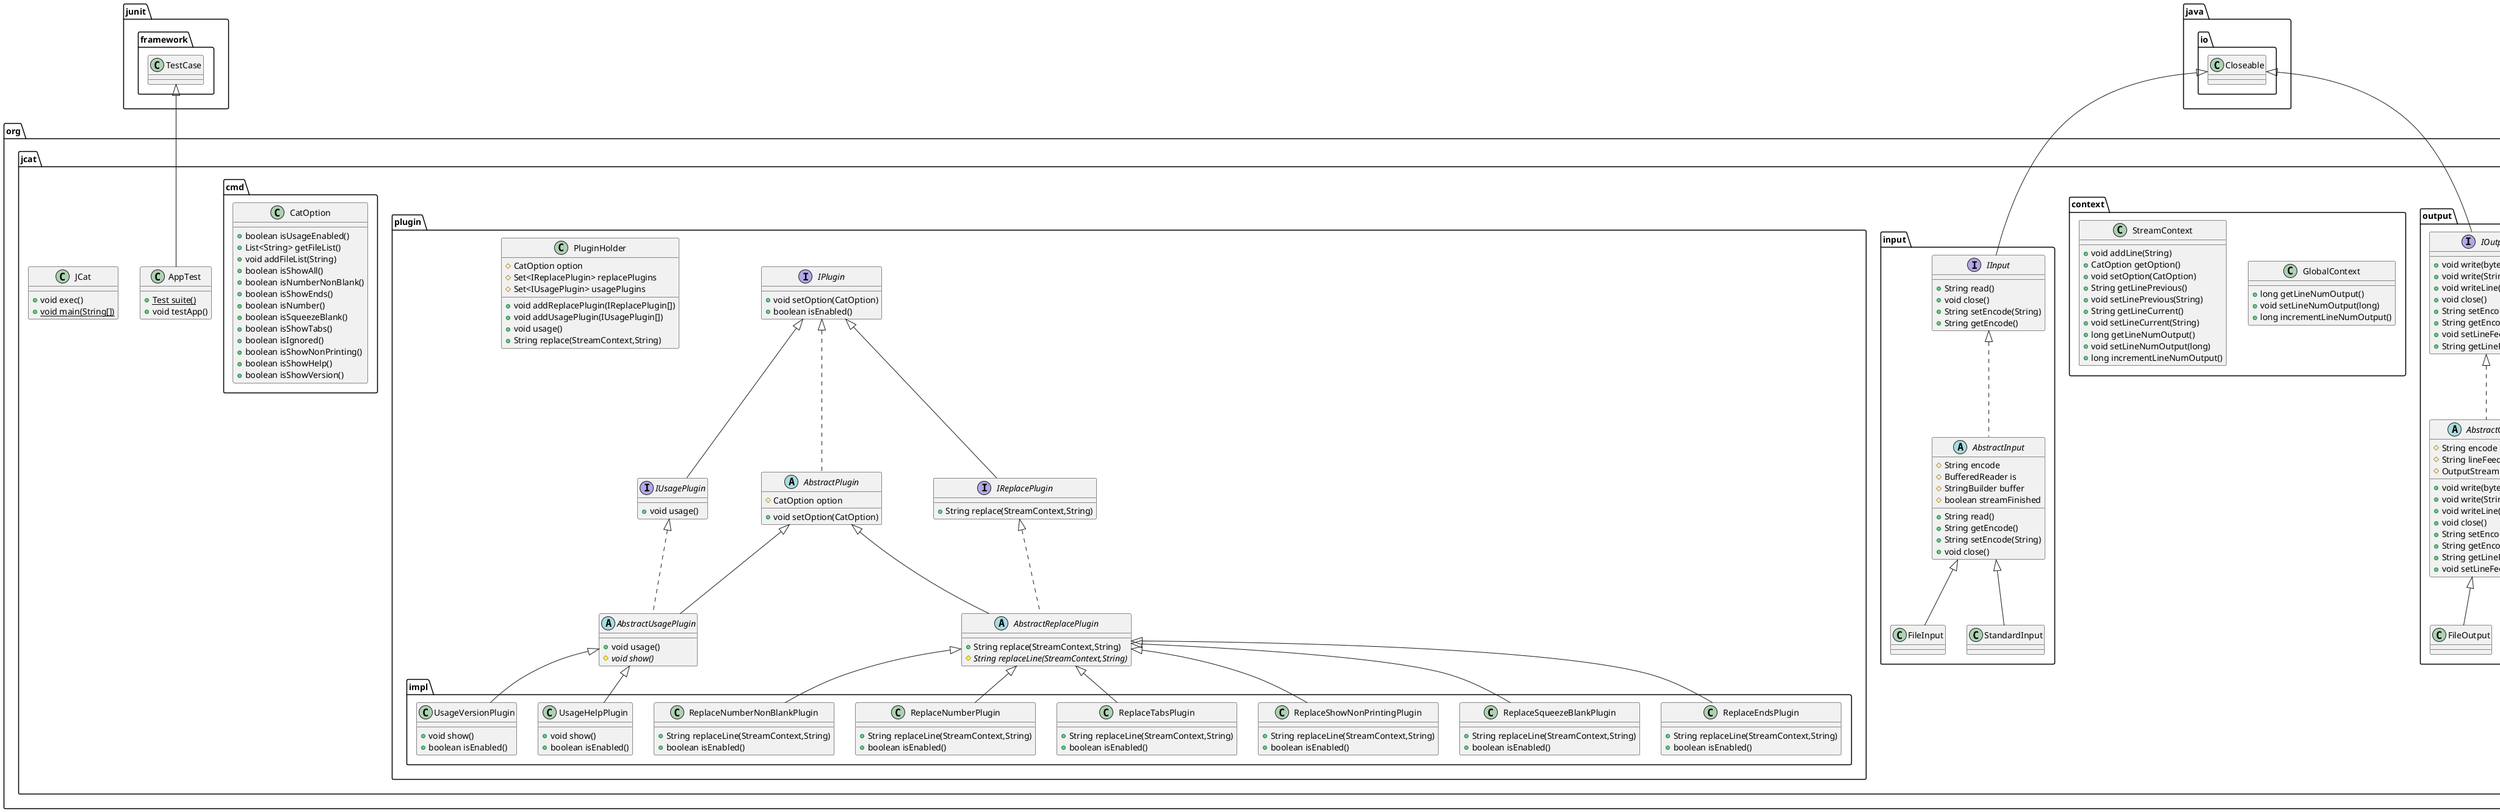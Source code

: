 @startuml
abstract class org.jcat.output.AbstractOutput {
# String encode
# String lineFeed
# OutputStream os
+ void write(byte[])
+ void write(String)
+ void writeLine(String)
+ void close()
+ String setEncode(String)
+ String getEncode()
+ String getLineFeed()
+ void setLineFeed(String)
}


class org.jcat.context.GlobalContext {
+ long getLineNumOutput()
+ void setLineNumOutput(long)
+ long incrementLineNumOutput()
}

class org.jcat.input.FileInput {
}
class org.jcat.AppTest {
+ {static} Test suite()
+ void testApp()
}

class org.jcat.plugin.impl.ReplaceShowNonPrintingPlugin {
+ String replaceLine(StreamContext,String)
+ boolean isEnabled()
}

class org.jcat.plugin.impl.ReplaceTabsPlugin {
+ String replaceLine(StreamContext,String)
+ boolean isEnabled()
}

interface org.jcat.plugin.IPlugin {
+ void setOption(CatOption)
+ boolean isEnabled()
}

interface org.jcat.plugin.IUsagePlugin {
+ void usage()
}

interface org.jcat.input.IInput {
+ String read()
+ void close()
+ String setEncode(String)
+ String getEncode()
}

class org.jcat.plugin.impl.UsageHelpPlugin {
+ void show()
+ boolean isEnabled()
}

class org.jcat.context.StreamContext {
+ void addLine(String)
+ CatOption getOption()
+ void setOption(CatOption)
+ String getLinePrevious()
+ void setLinePrevious(String)
+ String getLineCurrent()
+ void setLineCurrent(String)
+ long getLineNumOutput()
+ void setLineNumOutput(long)
+ long incrementLineNumOutput()
}

class org.jcat.plugin.impl.ReplaceNumberPlugin {
+ String replaceLine(StreamContext,String)
+ boolean isEnabled()
}

class org.jcat.plugin.impl.ReplaceNumberNonBlankPlugin {
+ String replaceLine(StreamContext,String)
+ boolean isEnabled()
}

class org.jcat.plugin.PluginHolder {
# CatOption option
# Set<IReplacePlugin> replacePlugins
# Set<IUsagePlugin> usagePlugins
+ void addReplacePlugin(IReplacePlugin[])
+ void addUsagePlugin(IUsagePlugin[])
+ void usage()
+ String replace(StreamContext,String)
}


class org.jcat.output.FileOutput {
}
abstract class org.jcat.plugin.AbstractReplacePlugin {
+ String replace(StreamContext,String)
# {abstract}String replaceLine(StreamContext,String)
}

abstract class org.jcat.input.AbstractInput {
# String encode
# BufferedReader is
# StringBuilder buffer
# boolean streamFinished
+ String read()
+ String getEncode()
+ String setEncode(String)
+ void close()
}


abstract class org.jcat.plugin.AbstractUsagePlugin {
+ void usage()
# {abstract}void show()
}

class org.jcat.JCat {
+ void exec()
+ {static} void main(String[])
}

interface org.jcat.plugin.IReplacePlugin {
+ String replace(StreamContext,String)
}

class org.jcat.output.StandardOutput {
}
class org.jcat.plugin.impl.ReplaceEndsPlugin {
+ String replaceLine(StreamContext,String)
+ boolean isEnabled()
}

class org.jcat.cmd.CatOption {
+ boolean isUsageEnabled()
+ List<String> getFileList()
+ void addFileList(String)
+ boolean isShowAll()
+ boolean isNumberNonBlank()
+ boolean isShowEnds()
+ boolean isNumber()
+ boolean isSqueezeBlank()
+ boolean isShowTabs()
+ boolean isIgnored()
+ boolean isShowNonPrinting()
+ boolean isShowHelp()
+ boolean isShowVersion()
}

interface org.jcat.output.IOutput {
+ void write(byte[])
+ void write(String)
+ void writeLine(String)
+ void close()
+ String setEncode(String)
+ String getEncode()
+ void setLineFeed(String)
+ String getLineFeed()
}

abstract class org.jcat.plugin.AbstractPlugin {
# CatOption option
+ void setOption(CatOption)
}


class org.jcat.plugin.impl.UsageVersionPlugin {
+ void show()
+ boolean isEnabled()
}

class org.jcat.input.StandardInput {
}
class org.jcat.plugin.impl.ReplaceSqueezeBlankPlugin {
+ String replaceLine(StreamContext,String)
+ boolean isEnabled()
}



org.jcat.output.IOutput <|.. org.jcat.output.AbstractOutput
org.jcat.input.AbstractInput <|-- org.jcat.input.FileInput
junit.framework.TestCase <|-- org.jcat.AppTest
org.jcat.plugin.AbstractReplacePlugin <|-- org.jcat.plugin.impl.ReplaceShowNonPrintingPlugin
org.jcat.plugin.AbstractReplacePlugin <|-- org.jcat.plugin.impl.ReplaceTabsPlugin
org.jcat.plugin.IPlugin <|-- org.jcat.plugin.IUsagePlugin
java.io.Closeable <|-- org.jcat.input.IInput
org.jcat.plugin.AbstractUsagePlugin <|-- org.jcat.plugin.impl.UsageHelpPlugin
org.jcat.plugin.AbstractReplacePlugin <|-- org.jcat.plugin.impl.ReplaceNumberPlugin
org.jcat.plugin.AbstractReplacePlugin <|-- org.jcat.plugin.impl.ReplaceNumberNonBlankPlugin
org.jcat.output.AbstractOutput <|-- org.jcat.output.FileOutput
org.jcat.plugin.IReplacePlugin <|.. org.jcat.plugin.AbstractReplacePlugin
org.jcat.plugin.AbstractPlugin <|-- org.jcat.plugin.AbstractReplacePlugin
org.jcat.input.IInput <|.. org.jcat.input.AbstractInput
org.jcat.plugin.IUsagePlugin <|.. org.jcat.plugin.AbstractUsagePlugin
org.jcat.plugin.AbstractPlugin <|-- org.jcat.plugin.AbstractUsagePlugin
org.jcat.plugin.IPlugin <|-- org.jcat.plugin.IReplacePlugin
org.jcat.output.AbstractOutput <|-- org.jcat.output.StandardOutput
org.jcat.plugin.AbstractReplacePlugin <|-- org.jcat.plugin.impl.ReplaceEndsPlugin
java.io.Closeable <|-- org.jcat.output.IOutput
org.jcat.plugin.IPlugin <|.. org.jcat.plugin.AbstractPlugin
org.jcat.plugin.AbstractUsagePlugin <|-- org.jcat.plugin.impl.UsageVersionPlugin
org.jcat.input.AbstractInput <|-- org.jcat.input.StandardInput
org.jcat.plugin.AbstractReplacePlugin <|-- org.jcat.plugin.impl.ReplaceSqueezeBlankPlugin
@enduml